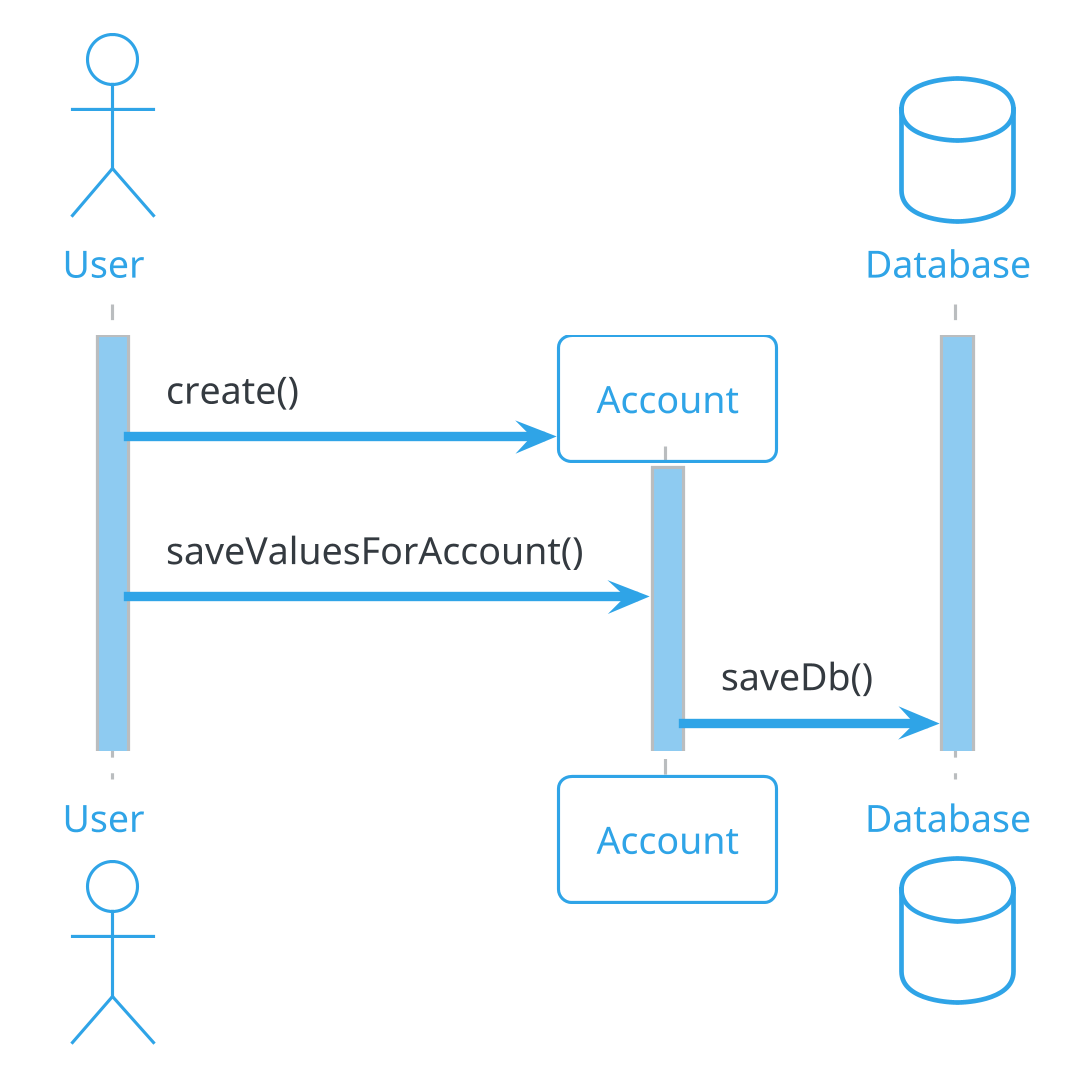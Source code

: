 @startuml KontoErstellen
!theme cerulean-outline

skinparam sequence {
LifeLineBackgroundColor #8ECBF1
ParticipantPadding 2
}
skinparam dpi 300

actor User as user
activate user
participant Account as acc
database Database as db
activate db
create acc
user -> acc : create()
activate acc
user ->acc : saveValuesForAccount()  
acc ->db : saveDb()
@enduml